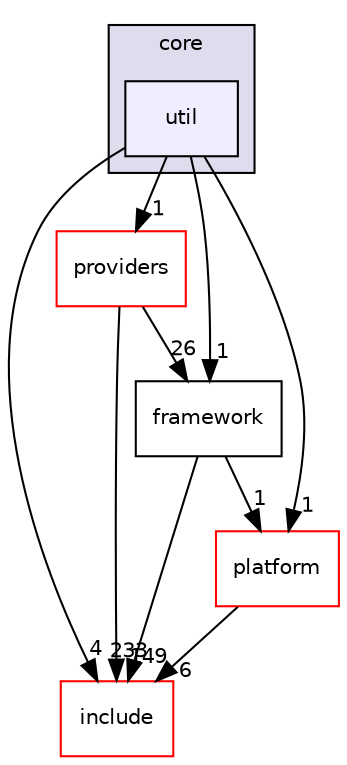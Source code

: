 digraph "onnxruntime/onnxruntime/core/util" {
  compound=true
  node [ fontsize="10", fontname="Helvetica"];
  edge [ labelfontsize="10", labelfontname="Helvetica"];
  subgraph clusterdir_d53f99a49d07d97f83b643cb8d6238c5 {
    graph [ bgcolor="#ddddee", pencolor="black", label="core" fontname="Helvetica", fontsize="10", URL="dir_d53f99a49d07d97f83b643cb8d6238c5.html"]
  dir_5d2c02da9f4b6260dad551789979fe21 [shape=box, label="util", style="filled", fillcolor="#eeeeff", pencolor="black", URL="dir_5d2c02da9f4b6260dad551789979fe21.html"];
  }
  dir_56f632a99c2e8c2266dce49f04e40288 [shape=box label="providers" fillcolor="white" style="filled" color="red" URL="dir_56f632a99c2e8c2266dce49f04e40288.html"];
  dir_1b4a698a764d4f86e6ae1764e7f37a99 [shape=box label="framework" URL="dir_1b4a698a764d4f86e6ae1764e7f37a99.html"];
  dir_f44f875884e6b767c5658db22ccaab42 [shape=box label="include" fillcolor="white" style="filled" color="red" URL="dir_f44f875884e6b767c5658db22ccaab42.html"];
  dir_ea1fec5adcbc89be8516c79ccb696972 [shape=box label="platform" fillcolor="white" style="filled" color="red" URL="dir_ea1fec5adcbc89be8516c79ccb696972.html"];
  dir_56f632a99c2e8c2266dce49f04e40288->dir_1b4a698a764d4f86e6ae1764e7f37a99 [headlabel="26", labeldistance=1.5 headhref="dir_000012_000030.html"];
  dir_56f632a99c2e8c2266dce49f04e40288->dir_f44f875884e6b767c5658db22ccaab42 [headlabel="233", labeldistance=1.5 headhref="dir_000012_000006.html"];
  dir_1b4a698a764d4f86e6ae1764e7f37a99->dir_f44f875884e6b767c5658db22ccaab42 [headlabel="149", labeldistance=1.5 headhref="dir_000030_000006.html"];
  dir_1b4a698a764d4f86e6ae1764e7f37a99->dir_ea1fec5adcbc89be8516c79ccb696972 [headlabel="1", labeldistance=1.5 headhref="dir_000030_000039.html"];
  dir_ea1fec5adcbc89be8516c79ccb696972->dir_f44f875884e6b767c5658db22ccaab42 [headlabel="6", labeldistance=1.5 headhref="dir_000039_000006.html"];
  dir_5d2c02da9f4b6260dad551789979fe21->dir_56f632a99c2e8c2266dce49f04e40288 [headlabel="1", labeldistance=1.5 headhref="dir_000063_000012.html"];
  dir_5d2c02da9f4b6260dad551789979fe21->dir_1b4a698a764d4f86e6ae1764e7f37a99 [headlabel="1", labeldistance=1.5 headhref="dir_000063_000030.html"];
  dir_5d2c02da9f4b6260dad551789979fe21->dir_f44f875884e6b767c5658db22ccaab42 [headlabel="4", labeldistance=1.5 headhref="dir_000063_000006.html"];
  dir_5d2c02da9f4b6260dad551789979fe21->dir_ea1fec5adcbc89be8516c79ccb696972 [headlabel="1", labeldistance=1.5 headhref="dir_000063_000039.html"];
}
